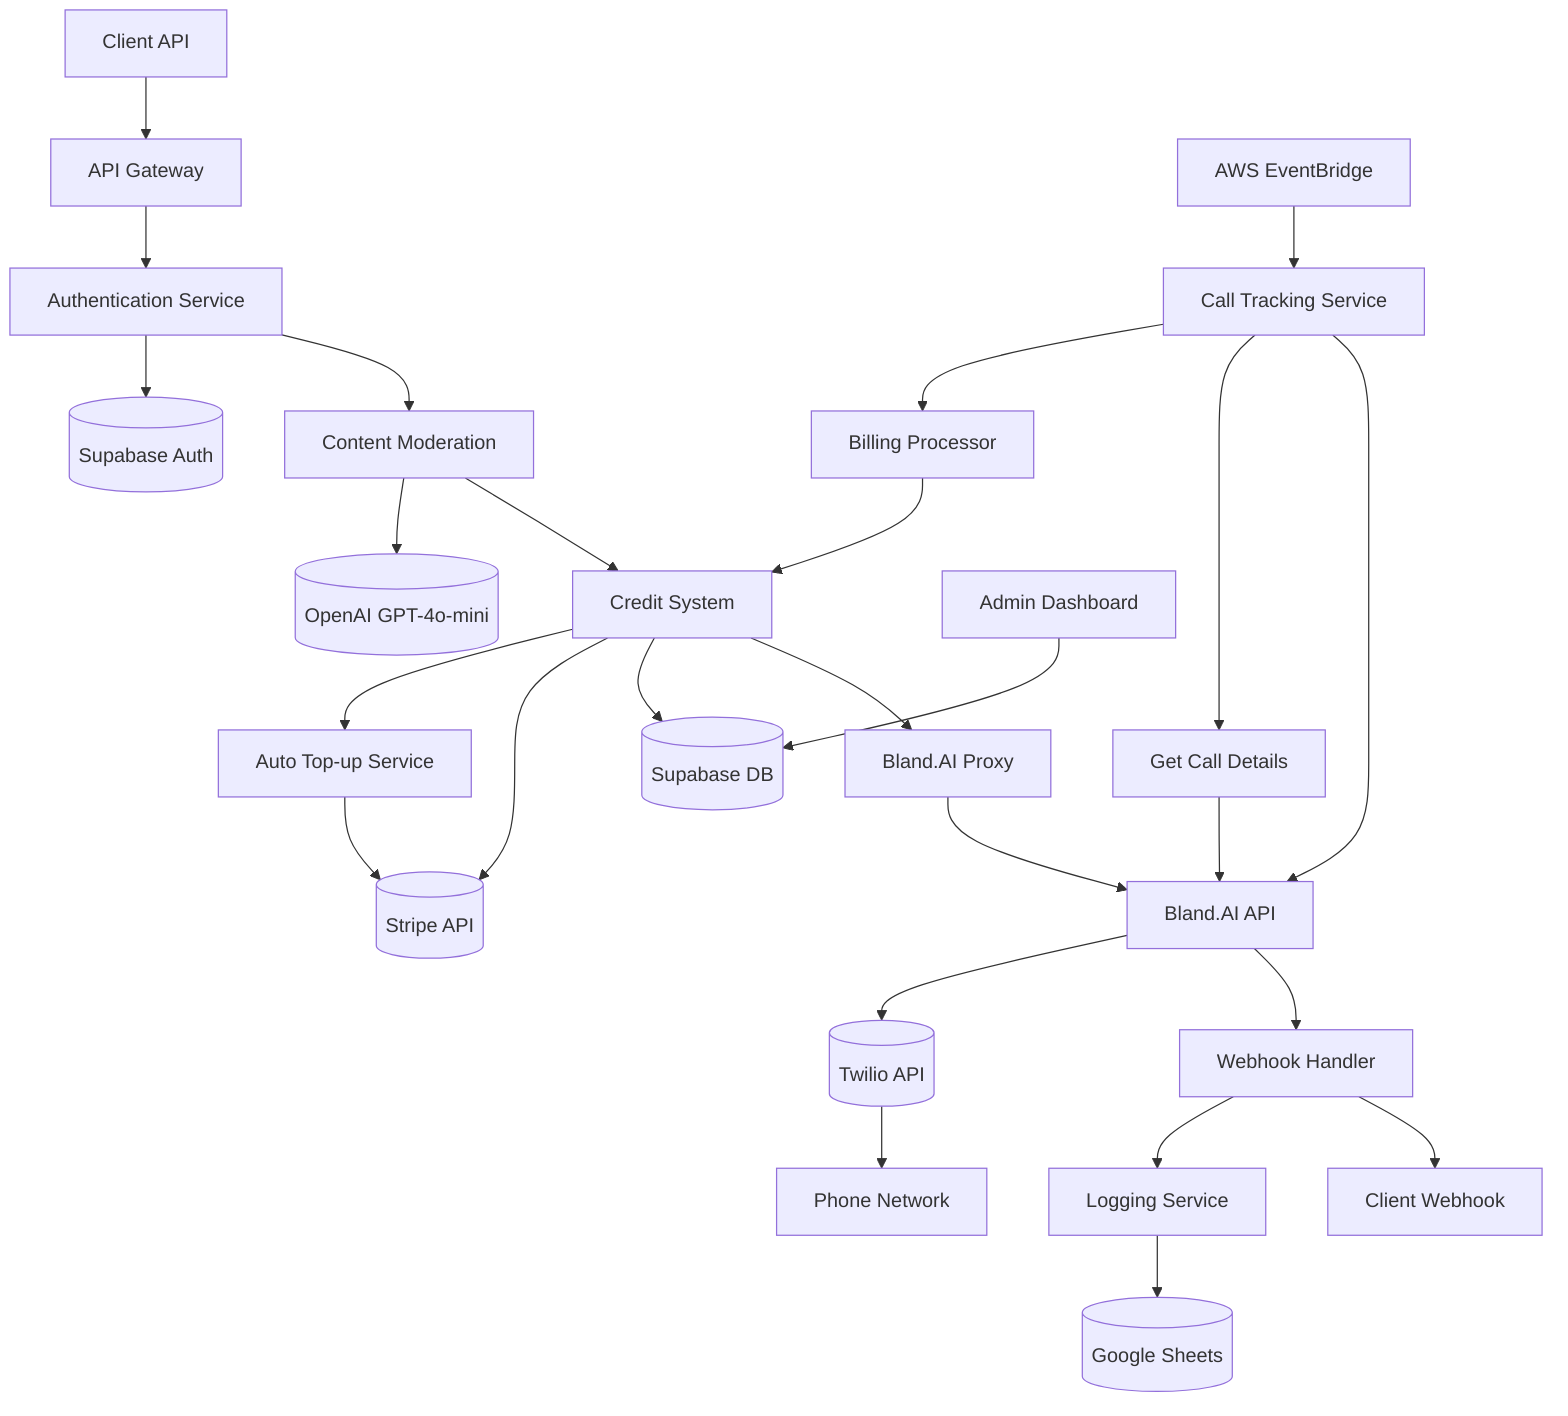 flowchart TD
    Client[Client API] --> APIGateway
    APIGateway[API Gateway] --> AuthService
    
    AuthService[Authentication Service] --> ContentMod[Content Moderation]
    ContentMod --> CreditSystem[Credit System]
    CreditSystem --> BlandProxy[Bland.AI Proxy]
    
    AuthService --> SupaAuth[(Supabase Auth)]
    ContentMod --> OpenAI[(OpenAI GPT-4o-mini)]
    CreditSystem --> SupaDB[(Supabase DB)]
    CreditSystem --> Stripe[(Stripe API)]
    
    BlandProxy --> BlandAPI[Bland.AI API]
    BlandAPI --> WebhookHandler[Webhook Handler]
    WebhookHandler --> ClientHook[Client Webhook]
    WebhookHandler --> Logger[Logging Service]
    
    Logger --> GoogleSheets[(Google Sheets)]
    
    BlandAPI --> Twilio[(Twilio API)]
    Twilio --> PhoneNetwork[Phone Network]
    
    %% Billing Logic Components
    CallTracker[Call Tracking Service] --> BlandAPI
    EventBridge[AWS EventBridge] --> CallTracker
    CallTracker --> GetCallDetails[Get Call Details]
    GetCallDetails --> BlandAPI
    CallTracker --> BillingProcessor[Billing Processor]
    BillingProcessor --> CreditSystem
    
    %% Auto Top-up Flow
    CreditSystem --> TopupService[Auto Top-up Service]
    TopupService --> Stripe
    
    Admin[Admin Dashboard] --> SupaDB